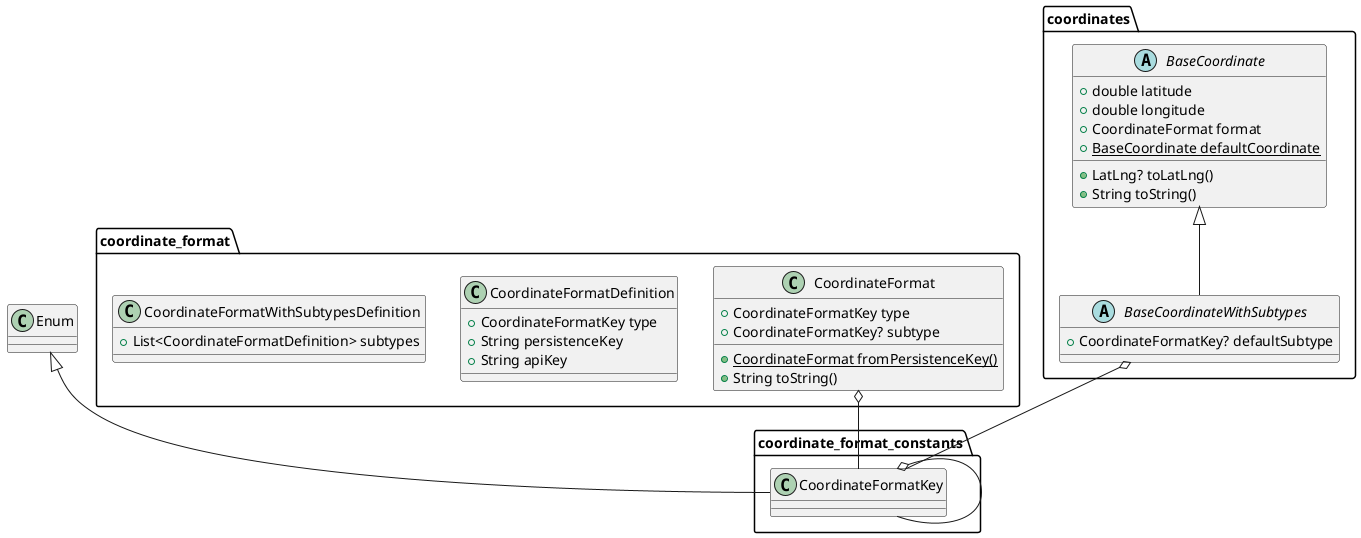 @startuml
'https://plantuml.com/sequence-diagram

class "coordinate_format.CoordinateFormat" {
  +CoordinateFormatKey type
  +CoordinateFormatKey? subtype
  {static} +CoordinateFormat fromPersistenceKey()
  +String toString()
}

class "coordinate_format.CoordinateFormatDefinition" {
  +CoordinateFormatKey type
  +String persistenceKey
  +String apiKey
}

class "coordinate_format.CoordinateFormatWithSubtypesDefinition" {
  +List<CoordinateFormatDefinition> subtypes
}

abstract class "coordinates.BaseCoordinate" {
  +double latitude
  +double longitude
  +CoordinateFormat format
  {static} +BaseCoordinate defaultCoordinate
  +LatLng? toLatLng()
  +String toString()
}

abstract class "coordinates.BaseCoordinateWithSubtypes" {
  +CoordinateFormatKey? defaultSubtype
}

"coordinate_format_constants.CoordinateFormatKey" o-- "coordinate_format.CoordinateFormat.type"
"coordinate_format_constants.CoordinateFormatKey" o-- "coordinate_format.CoordinateFormat.subtype"


"coordinates.BaseCoordinateWithSubtypes" o-- "coordinate_format_constants.CoordinateFormatKey"
"coordinates.BaseCoordinate" <|-- "coordinates.BaseCoordinateWithSubtypes"
"coordinate_format.CoordinateFormat" o-- "coordinate_format_constants.CoordinateFormatKey"

"coordinate_format_constants.CoordinateFormatKey" o-- "coordinate_format_constants.CoordinateFormatKey"
"Enum" <|-- "coordinate_format_constants.CoordinateFormatKey"



@enduml